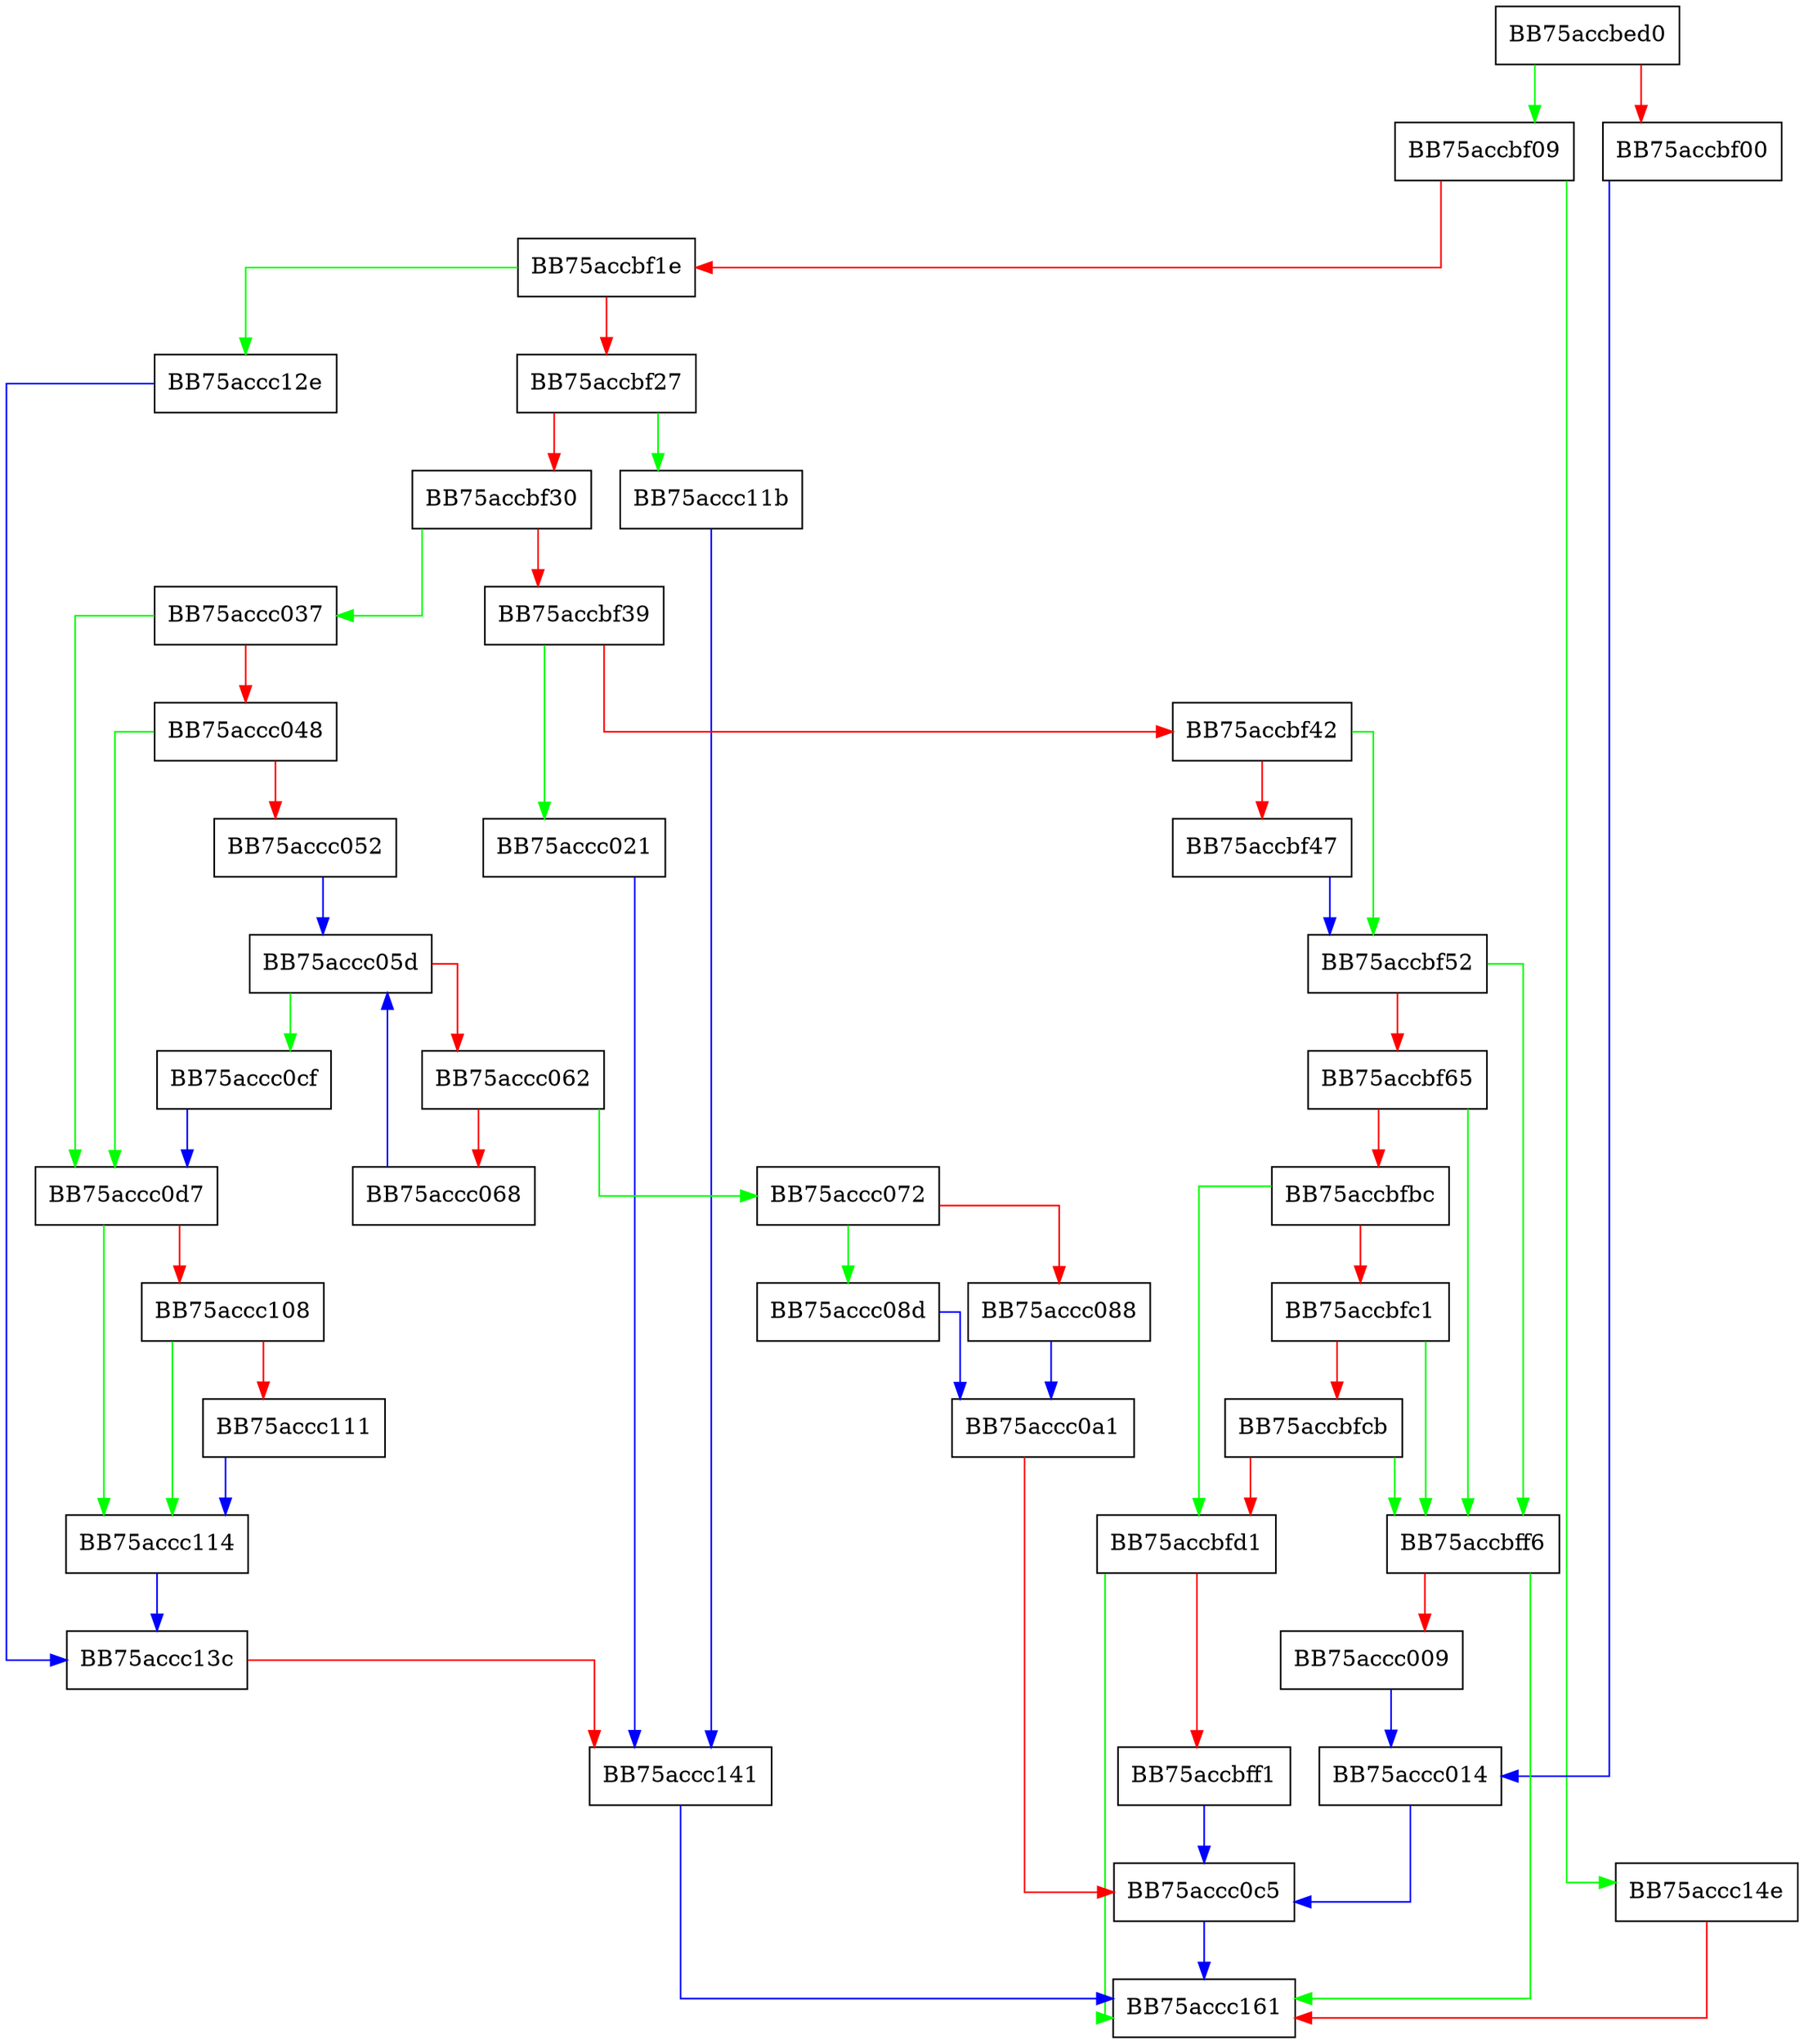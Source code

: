 digraph format_perl {
  node [shape="box"];
  graph [splines=ortho];
  BB75accbed0 -> BB75accbf09 [color="green"];
  BB75accbed0 -> BB75accbf00 [color="red"];
  BB75accbf00 -> BB75accc014 [color="blue"];
  BB75accbf09 -> BB75accc14e [color="green"];
  BB75accbf09 -> BB75accbf1e [color="red"];
  BB75accbf1e -> BB75accc12e [color="green"];
  BB75accbf1e -> BB75accbf27 [color="red"];
  BB75accbf27 -> BB75accc11b [color="green"];
  BB75accbf27 -> BB75accbf30 [color="red"];
  BB75accbf30 -> BB75accc037 [color="green"];
  BB75accbf30 -> BB75accbf39 [color="red"];
  BB75accbf39 -> BB75accc021 [color="green"];
  BB75accbf39 -> BB75accbf42 [color="red"];
  BB75accbf42 -> BB75accbf52 [color="green"];
  BB75accbf42 -> BB75accbf47 [color="red"];
  BB75accbf47 -> BB75accbf52 [color="blue"];
  BB75accbf52 -> BB75accbff6 [color="green"];
  BB75accbf52 -> BB75accbf65 [color="red"];
  BB75accbf65 -> BB75accbff6 [color="green"];
  BB75accbf65 -> BB75accbfbc [color="red"];
  BB75accbfbc -> BB75accbfd1 [color="green"];
  BB75accbfbc -> BB75accbfc1 [color="red"];
  BB75accbfc1 -> BB75accbff6 [color="green"];
  BB75accbfc1 -> BB75accbfcb [color="red"];
  BB75accbfcb -> BB75accbff6 [color="green"];
  BB75accbfcb -> BB75accbfd1 [color="red"];
  BB75accbfd1 -> BB75accc161 [color="green"];
  BB75accbfd1 -> BB75accbff1 [color="red"];
  BB75accbff1 -> BB75accc0c5 [color="blue"];
  BB75accbff6 -> BB75accc161 [color="green"];
  BB75accbff6 -> BB75accc009 [color="red"];
  BB75accc009 -> BB75accc014 [color="blue"];
  BB75accc014 -> BB75accc0c5 [color="blue"];
  BB75accc021 -> BB75accc141 [color="blue"];
  BB75accc037 -> BB75accc0d7 [color="green"];
  BB75accc037 -> BB75accc048 [color="red"];
  BB75accc048 -> BB75accc0d7 [color="green"];
  BB75accc048 -> BB75accc052 [color="red"];
  BB75accc052 -> BB75accc05d [color="blue"];
  BB75accc05d -> BB75accc0cf [color="green"];
  BB75accc05d -> BB75accc062 [color="red"];
  BB75accc062 -> BB75accc072 [color="green"];
  BB75accc062 -> BB75accc068 [color="red"];
  BB75accc068 -> BB75accc05d [color="blue"];
  BB75accc072 -> BB75accc08d [color="green"];
  BB75accc072 -> BB75accc088 [color="red"];
  BB75accc088 -> BB75accc0a1 [color="blue"];
  BB75accc08d -> BB75accc0a1 [color="blue"];
  BB75accc0a1 -> BB75accc0c5 [color="red"];
  BB75accc0c5 -> BB75accc161 [color="blue"];
  BB75accc0cf -> BB75accc0d7 [color="blue"];
  BB75accc0d7 -> BB75accc114 [color="green"];
  BB75accc0d7 -> BB75accc108 [color="red"];
  BB75accc108 -> BB75accc114 [color="green"];
  BB75accc108 -> BB75accc111 [color="red"];
  BB75accc111 -> BB75accc114 [color="blue"];
  BB75accc114 -> BB75accc13c [color="blue"];
  BB75accc11b -> BB75accc141 [color="blue"];
  BB75accc12e -> BB75accc13c [color="blue"];
  BB75accc13c -> BB75accc141 [color="red"];
  BB75accc141 -> BB75accc161 [color="blue"];
  BB75accc14e -> BB75accc161 [color="red"];
}